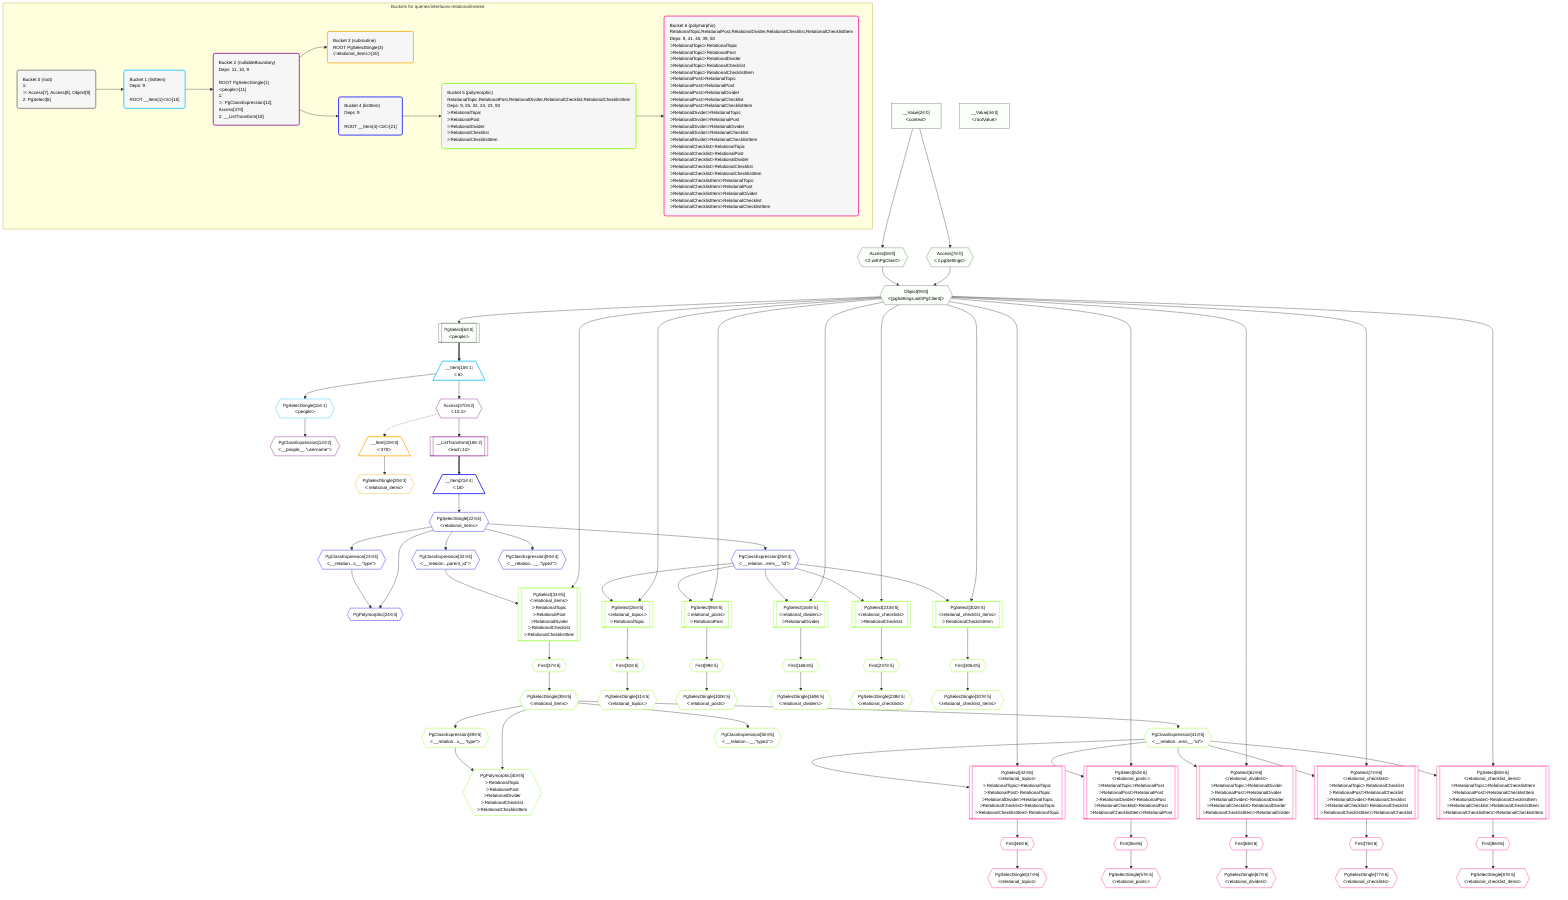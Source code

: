 %%{init: {'themeVariables': { 'fontSize': '12px'}}}%%
graph TD
    classDef path fill:#eee,stroke:#000,color:#000
    classDef plan fill:#fff,stroke-width:1px,color:#000
    classDef itemplan fill:#fff,stroke-width:2px,color:#000
    classDef unbatchedplan fill:#dff,stroke-width:1px,color:#000
    classDef sideeffectplan fill:#fcc,stroke-width:2px,color:#000
    classDef bucket fill:#f6f6f6,color:#000,stroke-width:2px,text-align:left


    %% plan dependencies
    Object9{{"Object[9∈0]<br />ᐸ{pgSettings,withPgClient}ᐳ"}}:::plan
    Access7{{"Access[7∈0]<br />ᐸ2.pgSettingsᐳ"}}:::plan
    Access8{{"Access[8∈0]<br />ᐸ2.withPgClientᐳ"}}:::plan
    Access7 & Access8 --> Object9
    PgSelect6[["PgSelect[6∈0]<br />ᐸpeopleᐳ"]]:::plan
    Object9 --> PgSelect6
    __Value2["__Value[2∈0]<br />ᐸcontextᐳ"]:::plan
    __Value2 --> Access7
    __Value2 --> Access8
    __Value4["__Value[4∈0]<br />ᐸrootValueᐳ"]:::plan
    __Item10[/"__Item[10∈1]<br />ᐸ6ᐳ"\]:::itemplan
    PgSelect6 ==> __Item10
    PgSelectSingle11{{"PgSelectSingle[11∈1]<br />ᐸpeopleᐳ"}}:::plan
    __Item10 --> PgSelectSingle11
    PgClassExpression12{{"PgClassExpression[12∈2]<br />ᐸ__people__.”username”ᐳ"}}:::plan
    PgSelectSingle11 --> PgClassExpression12
    __ListTransform18[["__ListTransform[18∈2]<br />ᐸeach:14ᐳ"]]:::plan
    Access370{{"Access[370∈2]<br />ᐸ10.1ᐳ"}}:::plan
    Access370 --> __ListTransform18
    __Item10 --> Access370
    __Item19[/"__Item[19∈3]<br />ᐸ370ᐳ"\]:::itemplan
    Access370 -.-> __Item19
    PgSelectSingle20{{"PgSelectSingle[20∈3]<br />ᐸrelational_itemsᐳ"}}:::plan
    __Item19 --> PgSelectSingle20
    PgPolymorphic24{{"PgPolymorphic[24∈4]"}}:::plan
    PgSelectSingle22{{"PgSelectSingle[22∈4]<br />ᐸrelational_itemsᐳ"}}:::plan
    PgClassExpression23{{"PgClassExpression[23∈4]<br />ᐸ__relation...s__.”type”ᐳ"}}:::plan
    PgSelectSingle22 & PgClassExpression23 --> PgPolymorphic24
    __Item21[/"__Item[21∈4]<br />ᐸ18ᐳ"\]:::itemplan
    __ListTransform18 ==> __Item21
    __Item21 --> PgSelectSingle22
    PgSelectSingle22 --> PgClassExpression23
    PgClassExpression25{{"PgClassExpression[25∈4]<br />ᐸ__relation...ems__.”id”ᐳ"}}:::plan
    PgSelectSingle22 --> PgClassExpression25
    PgClassExpression32{{"PgClassExpression[32∈4]<br />ᐸ__relation...parent_id”ᐳ"}}:::plan
    PgSelectSingle22 --> PgClassExpression32
    PgClassExpression93{{"PgClassExpression[93∈4]<br />ᐸ__relation...__.”type2”ᐳ"}}:::plan
    PgSelectSingle22 --> PgClassExpression93
    PgSelect26[["PgSelect[26∈5]<br />ᐸrelational_topicsᐳ<br />ᐳRelationalTopic"]]:::plan
    Object9 & PgClassExpression25 --> PgSelect26
    PgSelect33[["PgSelect[33∈5]<br />ᐸrelational_itemsᐳ<br />ᐳRelationalTopic<br />ᐳRelationalPost<br />ᐳRelationalDivider<br />ᐳRelationalChecklist<br />ᐳRelationalChecklistItem"]]:::plan
    Object9 & PgClassExpression32 --> PgSelect33
    PgPolymorphic40{{"PgPolymorphic[40∈5]<br />ᐳRelationalTopic<br />ᐳRelationalPost<br />ᐳRelationalDivider<br />ᐳRelationalChecklist<br />ᐳRelationalChecklistItem"}}:::plan
    PgSelectSingle38{{"PgSelectSingle[38∈5]<br />ᐸrelational_itemsᐳ"}}:::plan
    PgClassExpression39{{"PgClassExpression[39∈5]<br />ᐸ__relation...s__.”type”ᐳ"}}:::plan
    PgSelectSingle38 & PgClassExpression39 --> PgPolymorphic40
    PgSelect95[["PgSelect[95∈5]<br />ᐸrelational_postsᐳ<br />ᐳRelationalPost"]]:::plan
    Object9 & PgClassExpression25 --> PgSelect95
    PgSelect164[["PgSelect[164∈5]<br />ᐸrelational_dividersᐳ<br />ᐳRelationalDivider"]]:::plan
    Object9 & PgClassExpression25 --> PgSelect164
    PgSelect233[["PgSelect[233∈5]<br />ᐸrelational_checklistsᐳ<br />ᐳRelationalChecklist"]]:::plan
    Object9 & PgClassExpression25 --> PgSelect233
    PgSelect302[["PgSelect[302∈5]<br />ᐸrelational_checklist_itemsᐳ<br />ᐳRelationalChecklistItem"]]:::plan
    Object9 & PgClassExpression25 --> PgSelect302
    First30{{"First[30∈5]"}}:::plan
    PgSelect26 --> First30
    PgSelectSingle31{{"PgSelectSingle[31∈5]<br />ᐸrelational_topicsᐳ"}}:::plan
    First30 --> PgSelectSingle31
    First37{{"First[37∈5]"}}:::plan
    PgSelect33 --> First37
    First37 --> PgSelectSingle38
    PgSelectSingle38 --> PgClassExpression39
    PgClassExpression41{{"PgClassExpression[41∈5]<br />ᐸ__relation...ems__.”id”ᐳ"}}:::plan
    PgSelectSingle38 --> PgClassExpression41
    PgClassExpression50{{"PgClassExpression[50∈5]<br />ᐸ__relation...__.”type2”ᐳ"}}:::plan
    PgSelectSingle38 --> PgClassExpression50
    First99{{"First[99∈5]"}}:::plan
    PgSelect95 --> First99
    PgSelectSingle100{{"PgSelectSingle[100∈5]<br />ᐸrelational_postsᐳ"}}:::plan
    First99 --> PgSelectSingle100
    First168{{"First[168∈5]"}}:::plan
    PgSelect164 --> First168
    PgSelectSingle169{{"PgSelectSingle[169∈5]<br />ᐸrelational_dividersᐳ"}}:::plan
    First168 --> PgSelectSingle169
    First237{{"First[237∈5]"}}:::plan
    PgSelect233 --> First237
    PgSelectSingle238{{"PgSelectSingle[238∈5]<br />ᐸrelational_checklistsᐳ"}}:::plan
    First237 --> PgSelectSingle238
    First306{{"First[306∈5]"}}:::plan
    PgSelect302 --> First306
    PgSelectSingle307{{"PgSelectSingle[307∈5]<br />ᐸrelational_checklist_itemsᐳ"}}:::plan
    First306 --> PgSelectSingle307
    PgSelect42[["PgSelect[42∈6]<br />ᐸrelational_topicsᐳ<br />ᐳRelationalTopicᐳRelationalTopic<br />ᐳRelationalPostᐳRelationalTopic<br />ᐳRelationalDividerᐳRelationalTopic<br />ᐳRelationalChecklistᐳRelationalTopic<br />ᐳRelationalChecklistItemᐳRelationalTopic"]]:::plan
    Object9 & PgClassExpression41 --> PgSelect42
    PgSelect52[["PgSelect[52∈6]<br />ᐸrelational_postsᐳ<br />ᐳRelationalTopicᐳRelationalPost<br />ᐳRelationalPostᐳRelationalPost<br />ᐳRelationalDividerᐳRelationalPost<br />ᐳRelationalChecklistᐳRelationalPost<br />ᐳRelationalChecklistItemᐳRelationalPost"]]:::plan
    Object9 & PgClassExpression41 --> PgSelect52
    PgSelect62[["PgSelect[62∈6]<br />ᐸrelational_dividersᐳ<br />ᐳRelationalTopicᐳRelationalDivider<br />ᐳRelationalPostᐳRelationalDivider<br />ᐳRelationalDividerᐳRelationalDivider<br />ᐳRelationalChecklistᐳRelationalDivider<br />ᐳRelationalChecklistItemᐳRelationalDivider"]]:::plan
    Object9 & PgClassExpression41 --> PgSelect62
    PgSelect72[["PgSelect[72∈6]<br />ᐸrelational_checklistsᐳ<br />ᐳRelationalTopicᐳRelationalChecklist<br />ᐳRelationalPostᐳRelationalChecklist<br />ᐳRelationalDividerᐳRelationalChecklist<br />ᐳRelationalChecklistᐳRelationalChecklist<br />ᐳRelationalChecklistItemᐳRelationalChecklist"]]:::plan
    Object9 & PgClassExpression41 --> PgSelect72
    PgSelect82[["PgSelect[82∈6]<br />ᐸrelational_checklist_itemsᐳ<br />ᐳRelationalTopicᐳRelationalChecklistItem<br />ᐳRelationalPostᐳRelationalChecklistItem<br />ᐳRelationalDividerᐳRelationalChecklistItem<br />ᐳRelationalChecklistᐳRelationalChecklistItem<br />ᐳRelationalChecklistItemᐳRelationalChecklistItem"]]:::plan
    Object9 & PgClassExpression41 --> PgSelect82
    First46{{"First[46∈6]"}}:::plan
    PgSelect42 --> First46
    PgSelectSingle47{{"PgSelectSingle[47∈6]<br />ᐸrelational_topicsᐳ"}}:::plan
    First46 --> PgSelectSingle47
    First56{{"First[56∈6]"}}:::plan
    PgSelect52 --> First56
    PgSelectSingle57{{"PgSelectSingle[57∈6]<br />ᐸrelational_postsᐳ"}}:::plan
    First56 --> PgSelectSingle57
    First66{{"First[66∈6]"}}:::plan
    PgSelect62 --> First66
    PgSelectSingle67{{"PgSelectSingle[67∈6]<br />ᐸrelational_dividersᐳ"}}:::plan
    First66 --> PgSelectSingle67
    First76{{"First[76∈6]"}}:::plan
    PgSelect72 --> First76
    PgSelectSingle77{{"PgSelectSingle[77∈6]<br />ᐸrelational_checklistsᐳ"}}:::plan
    First76 --> PgSelectSingle77
    First86{{"First[86∈6]"}}:::plan
    PgSelect82 --> First86
    PgSelectSingle87{{"PgSelectSingle[87∈6]<br />ᐸrelational_checklist_itemsᐳ"}}:::plan
    First86 --> PgSelectSingle87

    %% define steps

    subgraph "Buckets for queries/interfaces-relational/nested"
    Bucket0("Bucket 0 (root)<br />1: <br />ᐳ: Access[7], Access[8], Object[9]<br />2: PgSelect[6]"):::bucket
    classDef bucket0 stroke:#696969
    class Bucket0,__Value2,__Value4,PgSelect6,Access7,Access8,Object9 bucket0
    Bucket1("Bucket 1 (listItem)<br />Deps: 9<br /><br />ROOT __Item{1}ᐸ6ᐳ[10]"):::bucket
    classDef bucket1 stroke:#00bfff
    class Bucket1,__Item10,PgSelectSingle11 bucket1
    Bucket2("Bucket 2 (nullableBoundary)<br />Deps: 11, 10, 9<br /><br />ROOT PgSelectSingle{1}ᐸpeopleᐳ[11]<br />1: <br />ᐳ: PgClassExpression[12], Access[370]<br />2: __ListTransform[18]"):::bucket
    classDef bucket2 stroke:#7f007f
    class Bucket2,PgClassExpression12,__ListTransform18,Access370 bucket2
    Bucket3("Bucket 3 (subroutine)<br />ROOT PgSelectSingle{3}ᐸrelational_itemsᐳ[20]"):::bucket
    classDef bucket3 stroke:#ffa500
    class Bucket3,__Item19,PgSelectSingle20 bucket3
    Bucket4("Bucket 4 (listItem)<br />Deps: 9<br /><br />ROOT __Item{4}ᐸ18ᐳ[21]"):::bucket
    classDef bucket4 stroke:#0000ff
    class Bucket4,__Item21,PgSelectSingle22,PgClassExpression23,PgPolymorphic24,PgClassExpression25,PgClassExpression32,PgClassExpression93 bucket4
    Bucket5("Bucket 5 (polymorphic)<br />RelationalTopic,RelationalPost,RelationalDivider,RelationalChecklist,RelationalChecklistItem<br />Deps: 9, 25, 32, 24, 23, 93<br />ᐳRelationalTopic<br />ᐳRelationalPost<br />ᐳRelationalDivider<br />ᐳRelationalChecklist<br />ᐳRelationalChecklistItem"):::bucket
    classDef bucket5 stroke:#7fff00
    class Bucket5,PgSelect26,First30,PgSelectSingle31,PgSelect33,First37,PgSelectSingle38,PgClassExpression39,PgPolymorphic40,PgClassExpression41,PgClassExpression50,PgSelect95,First99,PgSelectSingle100,PgSelect164,First168,PgSelectSingle169,PgSelect233,First237,PgSelectSingle238,PgSelect302,First306,PgSelectSingle307 bucket5
    Bucket6("Bucket 6 (polymorphic)<br />RelationalTopic,RelationalPost,RelationalDivider,RelationalChecklist,RelationalChecklistItem<br />Deps: 9, 41, 40, 39, 50<br />ᐳRelationalTopicᐳRelationalTopic<br />ᐳRelationalTopicᐳRelationalPost<br />ᐳRelationalTopicᐳRelationalDivider<br />ᐳRelationalTopicᐳRelationalChecklist<br />ᐳRelationalTopicᐳRelationalChecklistItem<br />ᐳRelationalPostᐳRelationalTopic<br />ᐳRelationalPostᐳRelationalPost<br />ᐳRelationalPostᐳRelationalDivider<br />ᐳRelationalPostᐳRelationalChecklist<br />ᐳRelationalPostᐳRelationalChecklistItem<br />ᐳRelationalDividerᐳRelationalTopic<br />ᐳRelationalDividerᐳRelationalPost<br />ᐳRelationalDividerᐳRelationalDivider<br />ᐳRelationalDividerᐳRelationalChecklist<br />ᐳRelationalDividerᐳRelationalChecklistItem<br />ᐳRelationalChecklistᐳRelationalTopic<br />ᐳRelationalChecklistᐳRelationalPost<br />ᐳRelationalChecklistᐳRelationalDivider<br />ᐳRelationalChecklistᐳRelationalChecklist<br />ᐳRelationalChecklistᐳRelationalChecklistItem<br />ᐳRelationalChecklistItemᐳRelationalTopic<br />ᐳRelationalChecklistItemᐳRelationalPost<br />ᐳRelationalChecklistItemᐳRelationalDivider<br />ᐳRelationalChecklistItemᐳRelationalChecklist<br />ᐳRelationalChecklistItemᐳRelationalChecklistItem"):::bucket
    classDef bucket6 stroke:#ff1493
    class Bucket6,PgSelect42,First46,PgSelectSingle47,PgSelect52,First56,PgSelectSingle57,PgSelect62,First66,PgSelectSingle67,PgSelect72,First76,PgSelectSingle77,PgSelect82,First86,PgSelectSingle87 bucket6
    Bucket0 --> Bucket1
    Bucket1 --> Bucket2
    Bucket2 --> Bucket3 & Bucket4
    Bucket4 --> Bucket5
    Bucket5 --> Bucket6
    classDef unary fill:#fafffa,borderWidth:8px
    class Object9,PgSelect6,Access7,Access8,__Value2,__Value4 unary
    end